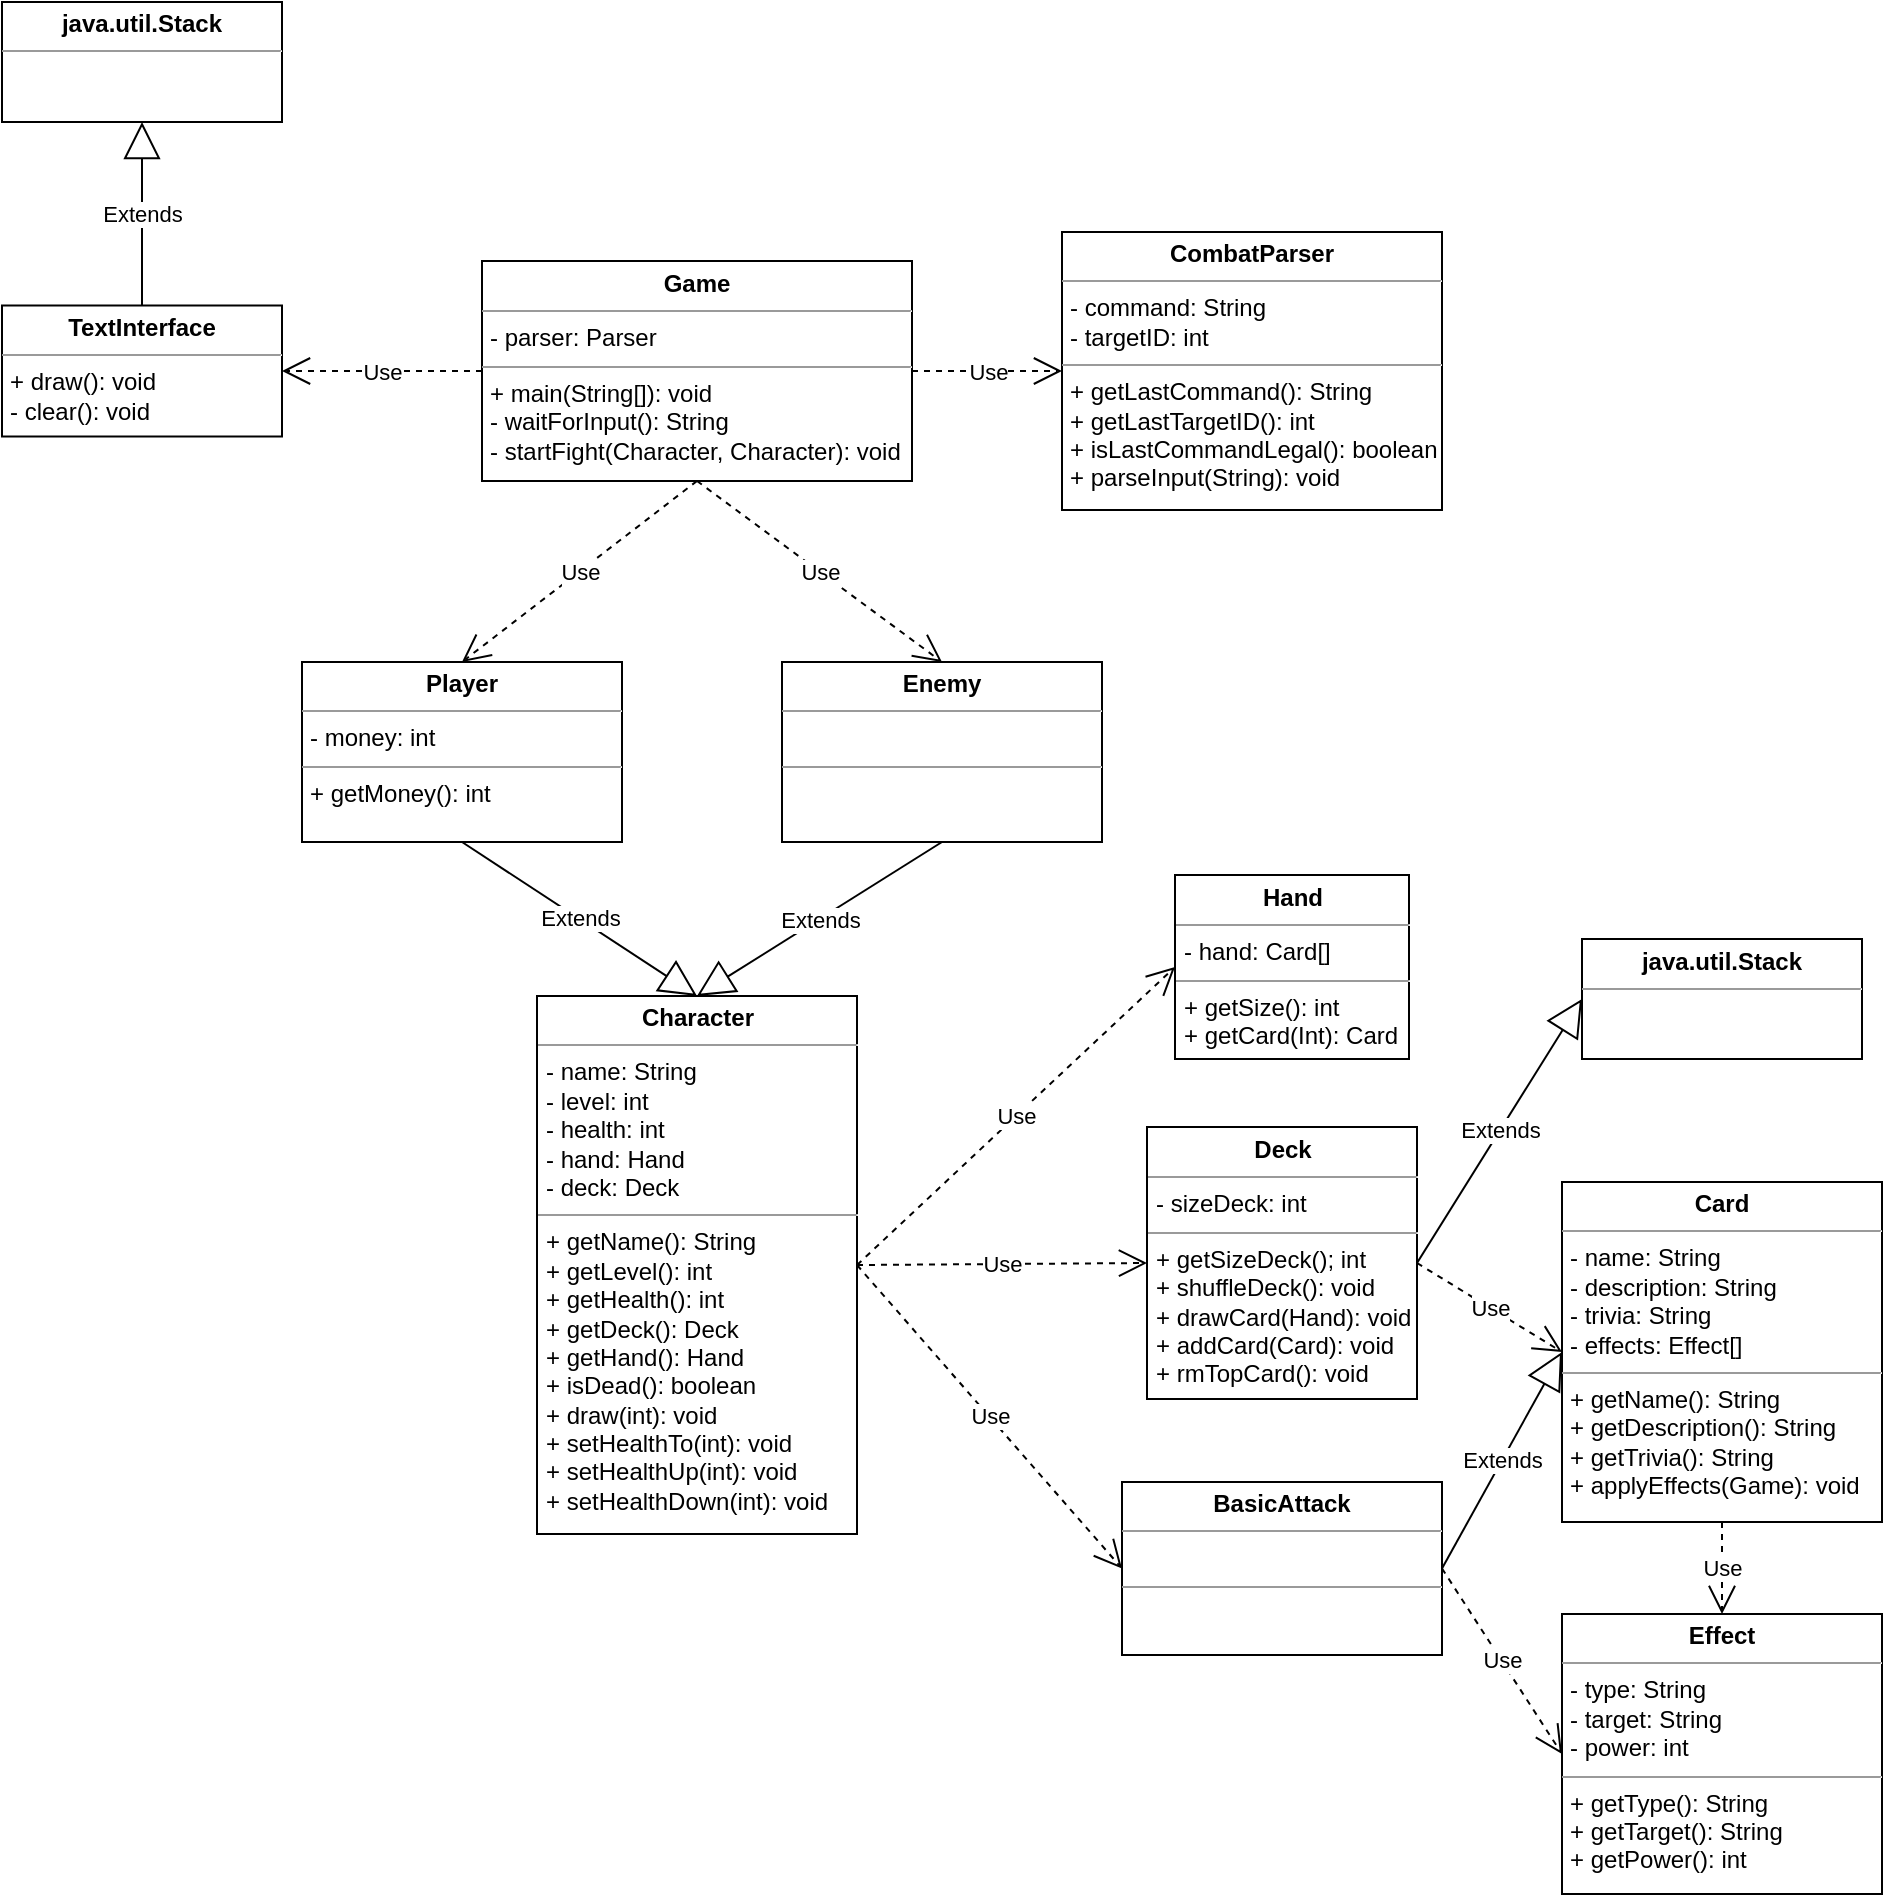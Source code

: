 <mxfile version="12.9.3" type="device"><diagram name="Page-1" id="e7e014a7-5840-1c2e-5031-d8a46d1fe8dd"><mxGraphModel dx="1424" dy="1026" grid="1" gridSize="10" guides="1" tooltips="1" connect="1" arrows="1" fold="1" page="1" pageScale="1" pageWidth="1169" pageHeight="826" background="#ffffff" math="0" shadow="0"><root><mxCell id="0"/><mxCell id="1" parent="0"/><mxCell id="D4QbcrLU2f-XpnAWnFA_-43" value="&lt;p style=&quot;margin: 0px ; margin-top: 4px ; text-align: center&quot;&gt;&lt;b&gt;CombatParser&lt;/b&gt;&lt;/p&gt;&lt;hr size=&quot;1&quot;&gt;&lt;p style=&quot;margin: 0px ; margin-left: 4px&quot;&gt;- command: String&lt;/p&gt;&lt;p style=&quot;margin: 0px ; margin-left: 4px&quot;&gt;- targetID: int&lt;br&gt;&lt;/p&gt;&lt;hr size=&quot;1&quot;&gt;&lt;p style=&quot;margin: 0px ; margin-left: 4px&quot;&gt;+ getLastCommand(): String&lt;/p&gt;&lt;p style=&quot;margin: 0px ; margin-left: 4px&quot;&gt;+ getLastTargetID(): int&lt;/p&gt;&lt;p style=&quot;margin: 0px ; margin-left: 4px&quot;&gt;+ isLastCommandLegal(): boolean&lt;/p&gt;&lt;p style=&quot;margin: 0px ; margin-left: 4px&quot;&gt;+ parseInput(String): void&lt;br&gt;&lt;/p&gt;" style="verticalAlign=top;align=left;overflow=fill;fontSize=12;fontFamily=Helvetica;html=1;" parent="1" vertex="1"><mxGeometry x="500" y="105" width="190" height="139" as="geometry"/></mxCell><mxCell id="D4QbcrLU2f-XpnAWnFA_-46" value="&lt;p style=&quot;margin: 0px ; margin-top: 4px ; text-align: center&quot;&gt;&lt;b&gt;Game&lt;/b&gt;&lt;/p&gt;&lt;hr size=&quot;1&quot;&gt;&lt;p style=&quot;margin: 0px ; margin-left: 4px&quot;&gt;- parser: Parser&lt;/p&gt;&lt;hr size=&quot;1&quot;&gt;&lt;p style=&quot;margin: 0px ; margin-left: 4px&quot;&gt;+ main(String[]): void&lt;/p&gt;&lt;p style=&quot;margin: 0px ; margin-left: 4px&quot;&gt;- waitForInput(): String&lt;br&gt;&lt;/p&gt;&lt;p style=&quot;margin: 0px ; margin-left: 4px&quot;&gt;- startFight(Character, Character): void&lt;br&gt;&lt;/p&gt;" style="verticalAlign=top;align=left;overflow=fill;fontSize=12;fontFamily=Helvetica;html=1;" parent="1" vertex="1"><mxGeometry x="210" y="119.5" width="215" height="110" as="geometry"/></mxCell><mxCell id="D4QbcrLU2f-XpnAWnFA_-48" value="Use" style="endArrow=open;endSize=12;dashed=1;html=1;exitX=1;exitY=0.5;exitDx=0;exitDy=0;entryX=0;entryY=0.5;entryDx=0;entryDy=0;" parent="1" source="D4QbcrLU2f-XpnAWnFA_-46" target="D4QbcrLU2f-XpnAWnFA_-43" edge="1"><mxGeometry width="160" relative="1" as="geometry"><mxPoint x="449" y="291" as="sourcePoint"/><mxPoint x="609" y="291" as="targetPoint"/></mxGeometry></mxCell><mxCell id="D4QbcrLU2f-XpnAWnFA_-53" value="&lt;p style=&quot;margin: 0px ; margin-top: 4px ; text-align: center&quot;&gt;&lt;b&gt;Character&lt;/b&gt;&lt;/p&gt;&lt;hr size=&quot;1&quot;&gt;&lt;p style=&quot;margin: 0px ; margin-left: 4px&quot;&gt;- name: String&lt;/p&gt;&lt;p style=&quot;margin: 0px ; margin-left: 4px&quot;&gt;- level: int&lt;br&gt;&lt;/p&gt;&lt;p style=&quot;margin: 0px ; margin-left: 4px&quot;&gt;- health: int&lt;/p&gt;&lt;p style=&quot;margin: 0px ; margin-left: 4px&quot;&gt;- hand: Hand&lt;br&gt;&lt;/p&gt;&lt;p style=&quot;margin: 0px ; margin-left: 4px&quot;&gt;- deck: Deck&lt;/p&gt;&lt;hr size=&quot;1&quot;&gt;&lt;p style=&quot;margin: 0px ; margin-left: 4px&quot;&gt;+ getName(): String&lt;/p&gt;&lt;p style=&quot;margin: 0px ; margin-left: 4px&quot;&gt;+ getLevel(): int&lt;br&gt;&lt;/p&gt;&lt;p style=&quot;margin: 0px ; margin-left: 4px&quot;&gt;+ getHealth(): int&lt;/p&gt;&lt;p style=&quot;margin: 0px ; margin-left: 4px&quot;&gt;+ getDeck(): Deck&lt;/p&gt;&lt;p style=&quot;margin: 0px ; margin-left: 4px&quot;&gt;+ getHand(): Hand&lt;br&gt;&lt;/p&gt;&lt;p style=&quot;margin: 0px ; margin-left: 4px&quot;&gt;+ isDead(): boolean&lt;/p&gt;&lt;p style=&quot;margin: 0px ; margin-left: 4px&quot;&gt;+ draw(int): void&lt;/p&gt;&lt;p style=&quot;margin: 0px ; margin-left: 4px&quot;&gt;+ setHealthTo(int): void&lt;/p&gt;&lt;p style=&quot;margin: 0px ; margin-left: 4px&quot;&gt;+ setHealthUp(int): void&lt;/p&gt;&lt;p style=&quot;margin: 0px ; margin-left: 4px&quot;&gt;+ setHealthDown(int): void&lt;br&gt;&lt;/p&gt;&lt;p style=&quot;margin: 0px ; margin-left: 4px&quot;&gt;&lt;br&gt;&lt;/p&gt;" style="verticalAlign=top;align=left;overflow=fill;fontSize=12;fontFamily=Helvetica;html=1;" parent="1" vertex="1"><mxGeometry x="237.5" y="487" width="160" height="269" as="geometry"/></mxCell><mxCell id="D4QbcrLU2f-XpnAWnFA_-58" value="Use" style="endArrow=open;endSize=12;dashed=1;html=1;entryX=0.5;entryY=0;entryDx=0;entryDy=0;exitX=0.5;exitY=1;exitDx=0;exitDy=0;" parent="1" source="D4QbcrLU2f-XpnAWnFA_-46" target="Fet0hlA7Q67ENYdoVdQ--1" edge="1"><mxGeometry width="160" relative="1" as="geometry"><mxPoint x="533.5" y="310" as="sourcePoint"/><mxPoint x="539" y="321" as="targetPoint"/></mxGeometry></mxCell><mxCell id="D4QbcrLU2f-XpnAWnFA_-59" value="Extends" style="endArrow=block;endSize=16;endFill=0;html=1;exitX=0.5;exitY=1;exitDx=0;exitDy=0;entryX=0.5;entryY=0;entryDx=0;entryDy=0;" parent="1" source="Fet0hlA7Q67ENYdoVdQ--1" target="D4QbcrLU2f-XpnAWnFA_-53" edge="1"><mxGeometry width="160" relative="1" as="geometry"><mxPoint x="350" y="495.5" as="sourcePoint"/><mxPoint x="489" y="331" as="targetPoint"/></mxGeometry></mxCell><mxCell id="D4QbcrLU2f-XpnAWnFA_-60" value="&lt;p style=&quot;margin: 0px ; margin-top: 4px ; text-align: center&quot;&gt;&lt;b&gt;Deck&lt;/b&gt;&lt;br&gt;&lt;/p&gt;&lt;hr size=&quot;1&quot;&gt;&lt;p style=&quot;margin: 0px ; margin-left: 4px&quot;&gt;- sizeDeck: int&lt;/p&gt;&lt;hr size=&quot;1&quot;&gt;&lt;p style=&quot;margin: 0px ; margin-left: 4px&quot;&gt;+ getSizeDeck(); int&lt;/p&gt;&lt;p style=&quot;margin: 0px ; margin-left: 4px&quot;&gt;+ shuffleDeck(): void&lt;/p&gt;&lt;p style=&quot;margin: 0px ; margin-left: 4px&quot;&gt;+ drawCard(Hand): void&lt;br&gt;&lt;/p&gt;&lt;p style=&quot;margin: 0px ; margin-left: 4px&quot;&gt;+ addCard(Card): void&lt;br&gt;&lt;/p&gt;&lt;p style=&quot;margin: 0px ; margin-left: 4px&quot;&gt;+ rmTopCard(): void&lt;br&gt;&lt;/p&gt;" style="verticalAlign=top;align=left;overflow=fill;fontSize=12;fontFamily=Helvetica;html=1;" parent="1" vertex="1"><mxGeometry x="542.5" y="552.5" width="135" height="136" as="geometry"/></mxCell><mxCell id="D4QbcrLU2f-XpnAWnFA_-62" value="Use" style="endArrow=open;endSize=12;dashed=1;html=1;exitX=1;exitY=0.5;exitDx=0;exitDy=0;entryX=0;entryY=0.5;entryDx=0;entryDy=0;" parent="1" source="D4QbcrLU2f-XpnAWnFA_-53" target="D4QbcrLU2f-XpnAWnFA_-60" edge="1"><mxGeometry width="160" relative="1" as="geometry"><mxPoint x="639" y="459" as="sourcePoint"/><mxPoint x="799" y="459" as="targetPoint"/></mxGeometry></mxCell><mxCell id="tNjclaHOtPbAa8grgpzF-2" value="&lt;p style=&quot;margin: 0px ; margin-top: 4px ; text-align: center&quot;&gt;&lt;b&gt;Hand&lt;/b&gt;&lt;/p&gt;&lt;hr size=&quot;1&quot;&gt;&lt;p style=&quot;margin: 0px ; margin-left: 4px&quot;&gt;- hand: Card[]&lt;/p&gt;&lt;hr size=&quot;1&quot;&gt;&lt;p style=&quot;margin: 0px ; margin-left: 4px&quot;&gt;+ getSize(): int&lt;/p&gt;&lt;p style=&quot;margin: 0px ; margin-left: 4px&quot;&gt;+ getCard(Int): Card&lt;br&gt;&lt;/p&gt;" style="verticalAlign=top;align=left;overflow=fill;fontSize=12;fontFamily=Helvetica;html=1;" parent="1" vertex="1"><mxGeometry x="556.5" y="426.5" width="117" height="92" as="geometry"/></mxCell><mxCell id="tNjclaHOtPbAa8grgpzF-3" value="Use" style="endArrow=open;endSize=12;dashed=1;html=1;exitX=1;exitY=0.5;exitDx=0;exitDy=0;entryX=0;entryY=0.5;entryDx=0;entryDy=0;" parent="1" source="D4QbcrLU2f-XpnAWnFA_-53" target="tNjclaHOtPbAa8grgpzF-2" edge="1"><mxGeometry width="160" relative="1" as="geometry"><mxPoint x="644" y="403" as="sourcePoint"/><mxPoint x="804" y="403" as="targetPoint"/></mxGeometry></mxCell><mxCell id="tNjclaHOtPbAa8grgpzF-7" value="&lt;p style=&quot;margin: 0px ; margin-top: 4px ; text-align: center&quot;&gt;&lt;b&gt;Effect&lt;/b&gt;&lt;/p&gt;&lt;hr size=&quot;1&quot;&gt;&lt;p style=&quot;margin: 0px ; margin-left: 4px&quot;&gt;- type: String&lt;/p&gt;&lt;p style=&quot;margin: 0px ; margin-left: 4px&quot;&gt;- target: String&lt;/p&gt;&lt;p style=&quot;margin: 0px ; margin-left: 4px&quot;&gt;- power: int&lt;br&gt;&lt;/p&gt;&lt;hr size=&quot;1&quot;&gt;&lt;p style=&quot;margin: 0px ; margin-left: 4px&quot;&gt;+ getType(): String&lt;/p&gt;&lt;p style=&quot;margin: 0px ; margin-left: 4px&quot;&gt;+ getTarget(): String&lt;/p&gt;&lt;p style=&quot;margin: 0px ; margin-left: 4px&quot;&gt;+ getPower(): int&lt;br&gt;&lt;/p&gt;" style="verticalAlign=top;align=left;overflow=fill;fontSize=12;fontFamily=Helvetica;html=1;" parent="1" vertex="1"><mxGeometry x="750" y="796" width="160" height="140" as="geometry"/></mxCell><mxCell id="tNjclaHOtPbAa8grgpzF-8" value="Use" style="endArrow=open;endSize=12;dashed=1;html=1;exitX=1;exitY=0.5;exitDx=0;exitDy=0;entryX=0;entryY=0.5;entryDx=0;entryDy=0;" parent="1" source="D4QbcrLU2f-XpnAWnFA_-60" target="0-t3NrJHnnRc0OV4wJHX-1" edge="1"><mxGeometry width="160" relative="1" as="geometry"><mxPoint x="592.5" y="642" as="sourcePoint"/><mxPoint x="592.5" y="715" as="targetPoint"/></mxGeometry></mxCell><mxCell id="tNjclaHOtPbAa8grgpzF-9" value="Use" style="endArrow=open;endSize=12;dashed=1;html=1;exitX=0.5;exitY=1;exitDx=0;exitDy=0;entryX=0.5;entryY=0;entryDx=0;entryDy=0;" parent="1" source="0-t3NrJHnnRc0OV4wJHX-1" target="tNjclaHOtPbAa8grgpzF-7" edge="1"><mxGeometry width="160" relative="1" as="geometry"><mxPoint x="579" y="615.5" as="sourcePoint"/><mxPoint x="669" y="552.5" as="targetPoint"/></mxGeometry></mxCell><mxCell id="tNjclaHOtPbAa8grgpzF-10" value="&lt;p style=&quot;margin: 0px ; margin-top: 4px ; text-align: center&quot;&gt;&lt;b&gt;java.util.Stack&lt;/b&gt;&lt;/p&gt;&lt;hr size=&quot;1&quot;&gt;&lt;div style=&quot;height: 2px&quot;&gt;&lt;/div&gt;" style="verticalAlign=top;align=left;overflow=fill;fontSize=12;fontFamily=Helvetica;html=1;" parent="1" vertex="1"><mxGeometry x="760" y="458.5" width="140" height="60" as="geometry"/></mxCell><mxCell id="tNjclaHOtPbAa8grgpzF-11" value="Extends" style="endArrow=block;endSize=16;endFill=0;html=1;exitX=1;exitY=0.5;exitDx=0;exitDy=0;entryX=0;entryY=0.5;entryDx=0;entryDy=0;" parent="1" source="D4QbcrLU2f-XpnAWnFA_-60" target="tNjclaHOtPbAa8grgpzF-10" edge="1"><mxGeometry width="160" relative="1" as="geometry"><mxPoint x="742.5" y="562" as="sourcePoint"/><mxPoint x="902.5" y="562" as="targetPoint"/></mxGeometry></mxCell><mxCell id="0-t3NrJHnnRc0OV4wJHX-1" value="&lt;p style=&quot;margin: 0px ; margin-top: 4px ; text-align: center&quot;&gt;&lt;b&gt;Card&lt;/b&gt;&lt;/p&gt;&lt;hr size=&quot;1&quot;&gt;&lt;p style=&quot;margin: 0px ; margin-left: 4px&quot;&gt;- name: String&lt;/p&gt;&lt;p style=&quot;margin: 0px ; margin-left: 4px&quot;&gt;- description: String&lt;/p&gt;&lt;p style=&quot;margin: 0px ; margin-left: 4px&quot;&gt;- trivia: String&lt;/p&gt;&lt;p style=&quot;margin: 0px ; margin-left: 4px&quot;&gt;- effects: Effect[]&lt;/p&gt;&lt;hr size=&quot;1&quot;&gt;&lt;p style=&quot;margin: 0px ; margin-left: 4px&quot;&gt;+ getName(): String&lt;/p&gt;&lt;p style=&quot;margin: 0px ; margin-left: 4px&quot;&gt;+ getDescription(): String&lt;/p&gt;&lt;p style=&quot;margin: 0px ; margin-left: 4px&quot;&gt;+ getTrivia(): String&lt;/p&gt;&lt;p style=&quot;margin: 0px ; margin-left: 4px&quot;&gt;+ applyEffects(Game): void&lt;br&gt;&lt;/p&gt;" style="verticalAlign=top;align=left;overflow=fill;fontSize=12;fontFamily=Helvetica;html=1;" parent="1" vertex="1"><mxGeometry x="750" y="580" width="160" height="170" as="geometry"/></mxCell><mxCell id="Fet0hlA7Q67ENYdoVdQ--1" value="&lt;p style=&quot;margin: 0px ; margin-top: 4px ; text-align: center&quot;&gt;&lt;b&gt;Player&lt;/b&gt;&lt;/p&gt;&lt;hr size=&quot;1&quot;&gt;&lt;p style=&quot;margin: 0px ; margin-left: 4px&quot;&gt;- money: int&lt;br&gt;&lt;/p&gt;&lt;hr size=&quot;1&quot;&gt;&lt;p style=&quot;margin: 0px ; margin-left: 4px&quot;&gt;+ getMoney(): int&lt;/p&gt;" style="verticalAlign=top;align=left;overflow=fill;fontSize=12;fontFamily=Helvetica;html=1;" parent="1" vertex="1"><mxGeometry x="120" y="320" width="160" height="90" as="geometry"/></mxCell><mxCell id="0l0gE-YdyO15nz3lkpd6-1" value="&lt;p style=&quot;margin: 0px ; margin-top: 4px ; text-align: center&quot;&gt;&lt;b&gt;Enemy&lt;/b&gt;&lt;/p&gt;&lt;hr size=&quot;1&quot;&gt;&lt;p style=&quot;margin: 0px ; margin-left: 4px&quot;&gt;&lt;br&gt;&lt;/p&gt;&lt;hr size=&quot;1&quot;&gt;&lt;p style=&quot;margin: 0px ; margin-left: 4px&quot;&gt;&lt;br&gt;&lt;/p&gt;" style="verticalAlign=top;align=left;overflow=fill;fontSize=12;fontFamily=Helvetica;html=1;" vertex="1" parent="1"><mxGeometry x="360" y="320" width="160" height="90" as="geometry"/></mxCell><mxCell id="0l0gE-YdyO15nz3lkpd6-2" value="Extends" style="endArrow=block;endSize=16;endFill=0;html=1;exitX=0.5;exitY=1;exitDx=0;exitDy=0;entryX=0.5;entryY=0;entryDx=0;entryDy=0;" edge="1" parent="1" source="0l0gE-YdyO15nz3lkpd6-1" target="D4QbcrLU2f-XpnAWnFA_-53"><mxGeometry width="160" relative="1" as="geometry"><mxPoint x="340" y="650" as="sourcePoint"/><mxPoint x="500" y="650" as="targetPoint"/></mxGeometry></mxCell><mxCell id="0l0gE-YdyO15nz3lkpd6-4" value="Use" style="endArrow=open;endSize=12;dashed=1;html=1;entryX=0.5;entryY=0;entryDx=0;entryDy=0;exitX=0.5;exitY=1;exitDx=0;exitDy=0;" edge="1" parent="1" source="D4QbcrLU2f-XpnAWnFA_-46" target="0l0gE-YdyO15nz3lkpd6-1"><mxGeometry width="160" relative="1" as="geometry"><mxPoint x="363.5" y="270" as="sourcePoint"/><mxPoint x="230" y="310" as="targetPoint"/></mxGeometry></mxCell><mxCell id="0l0gE-YdyO15nz3lkpd6-5" value="&lt;p style=&quot;margin: 0px ; margin-top: 4px ; text-align: center&quot;&gt;&lt;b&gt;BasicAttack&lt;/b&gt;&lt;/p&gt;&lt;hr size=&quot;1&quot;&gt;&lt;p style=&quot;margin: 0px ; margin-left: 4px&quot;&gt;&lt;br&gt;&lt;/p&gt;&lt;hr size=&quot;1&quot;&gt;&lt;p style=&quot;margin: 0px ; margin-left: 4px&quot;&gt;&lt;br&gt;&lt;/p&gt;" style="verticalAlign=top;align=left;overflow=fill;fontSize=12;fontFamily=Helvetica;html=1;" vertex="1" parent="1"><mxGeometry x="530" y="730" width="160" height="86.5" as="geometry"/></mxCell><mxCell id="0l0gE-YdyO15nz3lkpd6-6" value="Extends" style="endArrow=block;endSize=16;endFill=0;html=1;exitX=1;exitY=0.5;exitDx=0;exitDy=0;entryX=0;entryY=0.5;entryDx=0;entryDy=0;" edge="1" parent="1" source="0l0gE-YdyO15nz3lkpd6-5" target="0-t3NrJHnnRc0OV4wJHX-1"><mxGeometry width="160" relative="1" as="geometry"><mxPoint x="1035" y="429.5" as="sourcePoint"/><mxPoint x="1195" y="429.5" as="targetPoint"/></mxGeometry></mxCell><mxCell id="0l0gE-YdyO15nz3lkpd6-7" value="Use" style="endArrow=open;endSize=12;dashed=1;html=1;exitX=1;exitY=0.5;exitDx=0;exitDy=0;entryX=0;entryY=0.5;entryDx=0;entryDy=0;" edge="1" parent="1" source="0l0gE-YdyO15nz3lkpd6-5" target="tNjclaHOtPbAa8grgpzF-7"><mxGeometry width="160" relative="1" as="geometry"><mxPoint x="718" y="942.5" as="sourcePoint"/><mxPoint x="945" y="909.5" as="targetPoint"/></mxGeometry></mxCell><mxCell id="0l0gE-YdyO15nz3lkpd6-8" value="Use" style="endArrow=open;endSize=12;dashed=1;html=1;exitX=1;exitY=0.5;exitDx=0;exitDy=0;entryX=0;entryY=0.5;entryDx=0;entryDy=0;" edge="1" parent="1" source="D4QbcrLU2f-XpnAWnFA_-53" target="0l0gE-YdyO15nz3lkpd6-5"><mxGeometry width="160" relative="1" as="geometry"><mxPoint x="390" y="850" as="sourcePoint"/><mxPoint x="550" y="850" as="targetPoint"/></mxGeometry></mxCell><mxCell id="0l0gE-YdyO15nz3lkpd6-11" value="&lt;p style=&quot;margin: 0px ; margin-top: 4px ; text-align: center&quot;&gt;&lt;b&gt;java.util.Stack&lt;/b&gt;&lt;/p&gt;&lt;hr size=&quot;1&quot;&gt;&lt;div style=&quot;height: 2px&quot;&gt;&lt;/div&gt;" style="verticalAlign=top;align=left;overflow=fill;fontSize=12;fontFamily=Helvetica;html=1;" vertex="1" parent="1"><mxGeometry x="-30" y="-10" width="140" height="60" as="geometry"/></mxCell><mxCell id="0l0gE-YdyO15nz3lkpd6-12" value="Extends" style="endArrow=block;endSize=16;endFill=0;html=1;exitX=0.5;exitY=0;exitDx=0;exitDy=0;entryX=0.5;entryY=1;entryDx=0;entryDy=0;" edge="1" parent="1" source="0l0gE-YdyO15nz3lkpd6-14" target="0l0gE-YdyO15nz3lkpd6-11"><mxGeometry width="160" relative="1" as="geometry"><mxPoint x="40" y="129.5" as="sourcePoint"/><mxPoint x="240" y="100" as="targetPoint"/></mxGeometry></mxCell><mxCell id="0l0gE-YdyO15nz3lkpd6-13" value="Use" style="endArrow=open;endSize=12;dashed=1;html=1;exitX=0;exitY=0.5;exitDx=0;exitDy=0;entryX=1;entryY=0.5;entryDx=0;entryDy=0;" edge="1" parent="1" source="D4QbcrLU2f-XpnAWnFA_-46" target="0l0gE-YdyO15nz3lkpd6-14"><mxGeometry width="160" relative="1" as="geometry"><mxPoint x="150" y="90" as="sourcePoint"/><mxPoint x="120" y="194.75" as="targetPoint"/></mxGeometry></mxCell><mxCell id="0l0gE-YdyO15nz3lkpd6-14" value="&lt;p style=&quot;margin: 0px ; margin-top: 4px ; text-align: center&quot;&gt;&lt;b&gt;TextInterface&lt;/b&gt;&lt;/p&gt;&lt;hr size=&quot;1&quot;&gt;&lt;div style=&quot;height: 2px&quot;&gt;&lt;p style=&quot;margin: 0px ; margin-left: 4px&quot;&gt;+ draw(): void&lt;/p&gt;&lt;p style=&quot;margin: 0px ; margin-left: 4px&quot;&gt;- clear(): void&lt;/p&gt;&lt;/div&gt;" style="verticalAlign=top;align=left;overflow=fill;fontSize=12;fontFamily=Helvetica;html=1;" vertex="1" parent="1"><mxGeometry x="-30" y="141.75" width="140" height="65.5" as="geometry"/></mxCell></root></mxGraphModel></diagram></mxfile>